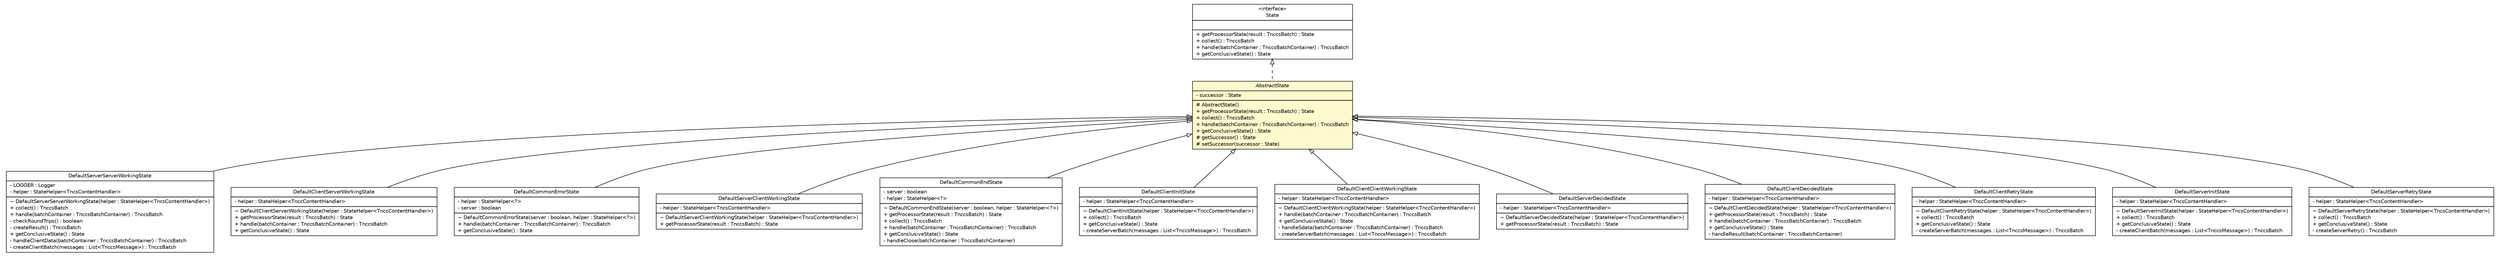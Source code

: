 #!/usr/local/bin/dot
#
# Class diagram 
# Generated by UMLGraph version R5_6 (http://www.umlgraph.org/)
#

digraph G {
	edge [fontname="Helvetica",fontsize=10,labelfontname="Helvetica",labelfontsize=10];
	node [fontname="Helvetica",fontsize=10,shape=plaintext];
	nodesep=0.25;
	ranksep=0.5;
	// de.hsbremen.tc.tnc.tnccs.session.statemachine.State
	c5351 [label=<<table title="de.hsbremen.tc.tnc.tnccs.session.statemachine.State" border="0" cellborder="1" cellspacing="0" cellpadding="2" port="p" href="./State.html">
		<tr><td><table border="0" cellspacing="0" cellpadding="1">
<tr><td align="center" balign="center"> &#171;interface&#187; </td></tr>
<tr><td align="center" balign="center"> State </td></tr>
		</table></td></tr>
		<tr><td><table border="0" cellspacing="0" cellpadding="1">
<tr><td align="left" balign="left">  </td></tr>
		</table></td></tr>
		<tr><td><table border="0" cellspacing="0" cellpadding="1">
<tr><td align="left" balign="left"> + getProcessorState(result : TnccsBatch) : State </td></tr>
<tr><td align="left" balign="left"> + collect() : TnccsBatch </td></tr>
<tr><td align="left" balign="left"> + handle(batchContainer : TnccsBatchContainer) : TnccsBatch </td></tr>
<tr><td align="left" balign="left"> + getConclusiveState() : State </td></tr>
		</table></td></tr>
		</table>>, URL="./State.html", fontname="Helvetica", fontcolor="black", fontsize=10.0];
	// de.hsbremen.tc.tnc.tnccs.session.statemachine.AbstractState
	c5352 [label=<<table title="de.hsbremen.tc.tnc.tnccs.session.statemachine.AbstractState" border="0" cellborder="1" cellspacing="0" cellpadding="2" port="p" bgcolor="lemonChiffon" href="./AbstractState.html">
		<tr><td><table border="0" cellspacing="0" cellpadding="1">
<tr><td align="center" balign="center"><font face="Helvetica-Oblique"> AbstractState </font></td></tr>
		</table></td></tr>
		<tr><td><table border="0" cellspacing="0" cellpadding="1">
<tr><td align="left" balign="left"> - successor : State </td></tr>
		</table></td></tr>
		<tr><td><table border="0" cellspacing="0" cellpadding="1">
<tr><td align="left" balign="left"> # AbstractState() </td></tr>
<tr><td align="left" balign="left"> + getProcessorState(result : TnccsBatch) : State </td></tr>
<tr><td align="left" balign="left"> + collect() : TnccsBatch </td></tr>
<tr><td align="left" balign="left"> + handle(batchContainer : TnccsBatchContainer) : TnccsBatch </td></tr>
<tr><td align="left" balign="left"> + getConclusiveState() : State </td></tr>
<tr><td align="left" balign="left"> # getSuccessor() : State </td></tr>
<tr><td align="left" balign="left"> # setSuccessor(successor : State) </td></tr>
		</table></td></tr>
		</table>>, URL="./AbstractState.html", fontname="Helvetica", fontcolor="black", fontsize=10.0];
	// de.hsbremen.tc.tnc.tnccs.session.statemachine.simple.DefaultServerServerWorkingState
	c5360 [label=<<table title="de.hsbremen.tc.tnc.tnccs.session.statemachine.simple.DefaultServerServerWorkingState" border="0" cellborder="1" cellspacing="0" cellpadding="2" port="p" href="./simple/DefaultServerServerWorkingState.html">
		<tr><td><table border="0" cellspacing="0" cellpadding="1">
<tr><td align="center" balign="center"> DefaultServerServerWorkingState </td></tr>
		</table></td></tr>
		<tr><td><table border="0" cellspacing="0" cellpadding="1">
<tr><td align="left" balign="left"> - LOGGER : Logger </td></tr>
<tr><td align="left" balign="left"> - helper : StateHelper&lt;TncsContentHandler&gt; </td></tr>
		</table></td></tr>
		<tr><td><table border="0" cellspacing="0" cellpadding="1">
<tr><td align="left" balign="left"> ~ DefaultServerServerWorkingState(helper : StateHelper&lt;TncsContentHandler&gt;) </td></tr>
<tr><td align="left" balign="left"> + collect() : TnccsBatch </td></tr>
<tr><td align="left" balign="left"> + handle(batchContainer : TnccsBatchContainer) : TnccsBatch </td></tr>
<tr><td align="left" balign="left"> - checkRoundTrips() : boolean </td></tr>
<tr><td align="left" balign="left"> - createResult() : TnccsBatch </td></tr>
<tr><td align="left" balign="left"> + getConclusiveState() : State </td></tr>
<tr><td align="left" balign="left"> - handleClientData(batchContainer : TnccsBatchContainer) : TnccsBatch </td></tr>
<tr><td align="left" balign="left"> - createClientBatch(messages : List&lt;TnccsMessage&gt;) : TnccsBatch </td></tr>
		</table></td></tr>
		</table>>, URL="./simple/DefaultServerServerWorkingState.html", fontname="Helvetica", fontcolor="black", fontsize=10.0];
	// de.hsbremen.tc.tnc.tnccs.session.statemachine.simple.DefaultClientServerWorkingState
	c5362 [label=<<table title="de.hsbremen.tc.tnc.tnccs.session.statemachine.simple.DefaultClientServerWorkingState" border="0" cellborder="1" cellspacing="0" cellpadding="2" port="p" href="./simple/DefaultClientServerWorkingState.html">
		<tr><td><table border="0" cellspacing="0" cellpadding="1">
<tr><td align="center" balign="center"> DefaultClientServerWorkingState </td></tr>
		</table></td></tr>
		<tr><td><table border="0" cellspacing="0" cellpadding="1">
<tr><td align="left" balign="left"> - helper : StateHelper&lt;TnccContentHandler&gt; </td></tr>
		</table></td></tr>
		<tr><td><table border="0" cellspacing="0" cellpadding="1">
<tr><td align="left" balign="left"> ~ DefaultClientServerWorkingState(helper : StateHelper&lt;TnccContentHandler&gt;) </td></tr>
<tr><td align="left" balign="left"> + getProcessorState(result : TnccsBatch) : State </td></tr>
<tr><td align="left" balign="left"> + handle(batchContainer : TnccsBatchContainer) : TnccsBatch </td></tr>
<tr><td align="left" balign="left"> + getConclusiveState() : State </td></tr>
		</table></td></tr>
		</table>>, URL="./simple/DefaultClientServerWorkingState.html", fontname="Helvetica", fontcolor="black", fontsize=10.0];
	// de.hsbremen.tc.tnc.tnccs.session.statemachine.simple.DefaultCommonErrorState
	c5363 [label=<<table title="de.hsbremen.tc.tnc.tnccs.session.statemachine.simple.DefaultCommonErrorState" border="0" cellborder="1" cellspacing="0" cellpadding="2" port="p" href="./simple/DefaultCommonErrorState.html">
		<tr><td><table border="0" cellspacing="0" cellpadding="1">
<tr><td align="center" balign="center"> DefaultCommonErrorState </td></tr>
		</table></td></tr>
		<tr><td><table border="0" cellspacing="0" cellpadding="1">
<tr><td align="left" balign="left"> - helper : StateHelper&lt;?&gt; </td></tr>
<tr><td align="left" balign="left"> - server : boolean </td></tr>
		</table></td></tr>
		<tr><td><table border="0" cellspacing="0" cellpadding="1">
<tr><td align="left" balign="left"> ~ DefaultCommonErrorState(server : boolean, helper : StateHelper&lt;?&gt;) </td></tr>
<tr><td align="left" balign="left"> + handle(batchContainer : TnccsBatchContainer) : TnccsBatch </td></tr>
<tr><td align="left" balign="left"> + getConclusiveState() : State </td></tr>
		</table></td></tr>
		</table>>, URL="./simple/DefaultCommonErrorState.html", fontname="Helvetica", fontcolor="black", fontsize=10.0];
	// de.hsbremen.tc.tnc.tnccs.session.statemachine.simple.DefaultServerClientWorkingState
	c5364 [label=<<table title="de.hsbremen.tc.tnc.tnccs.session.statemachine.simple.DefaultServerClientWorkingState" border="0" cellborder="1" cellspacing="0" cellpadding="2" port="p" href="./simple/DefaultServerClientWorkingState.html">
		<tr><td><table border="0" cellspacing="0" cellpadding="1">
<tr><td align="center" balign="center"> DefaultServerClientWorkingState </td></tr>
		</table></td></tr>
		<tr><td><table border="0" cellspacing="0" cellpadding="1">
<tr><td align="left" balign="left"> - helper : StateHelper&lt;TncsContentHandler&gt; </td></tr>
		</table></td></tr>
		<tr><td><table border="0" cellspacing="0" cellpadding="1">
<tr><td align="left" balign="left"> ~ DefaultServerClientWorkingState(helper : StateHelper&lt;TncsContentHandler&gt;) </td></tr>
<tr><td align="left" balign="left"> + getProcessorState(result : TnccsBatch) : State </td></tr>
		</table></td></tr>
		</table>>, URL="./simple/DefaultServerClientWorkingState.html", fontname="Helvetica", fontcolor="black", fontsize=10.0];
	// de.hsbremen.tc.tnc.tnccs.session.statemachine.simple.DefaultCommonEndState
	c5365 [label=<<table title="de.hsbremen.tc.tnc.tnccs.session.statemachine.simple.DefaultCommonEndState" border="0" cellborder="1" cellspacing="0" cellpadding="2" port="p" href="./simple/DefaultCommonEndState.html">
		<tr><td><table border="0" cellspacing="0" cellpadding="1">
<tr><td align="center" balign="center"> DefaultCommonEndState </td></tr>
		</table></td></tr>
		<tr><td><table border="0" cellspacing="0" cellpadding="1">
<tr><td align="left" balign="left"> - server : boolean </td></tr>
<tr><td align="left" balign="left"> - helper : StateHelper&lt;?&gt; </td></tr>
		</table></td></tr>
		<tr><td><table border="0" cellspacing="0" cellpadding="1">
<tr><td align="left" balign="left"> ~ DefaultCommonEndState(server : boolean, helper : StateHelper&lt;?&gt;) </td></tr>
<tr><td align="left" balign="left"> + getProcessorState(result : TnccsBatch) : State </td></tr>
<tr><td align="left" balign="left"> + collect() : TnccsBatch </td></tr>
<tr><td align="left" balign="left"> + handle(batchContainer : TnccsBatchContainer) : TnccsBatch </td></tr>
<tr><td align="left" balign="left"> + getConclusiveState() : State </td></tr>
<tr><td align="left" balign="left"> - handleClose(batchContainer : TnccsBatchContainer) </td></tr>
		</table></td></tr>
		</table>>, URL="./simple/DefaultCommonEndState.html", fontname="Helvetica", fontcolor="black", fontsize=10.0];
	// de.hsbremen.tc.tnc.tnccs.session.statemachine.simple.DefaultClientInitState
	c5368 [label=<<table title="de.hsbremen.tc.tnc.tnccs.session.statemachine.simple.DefaultClientInitState" border="0" cellborder="1" cellspacing="0" cellpadding="2" port="p" href="./simple/DefaultClientInitState.html">
		<tr><td><table border="0" cellspacing="0" cellpadding="1">
<tr><td align="center" balign="center"> DefaultClientInitState </td></tr>
		</table></td></tr>
		<tr><td><table border="0" cellspacing="0" cellpadding="1">
<tr><td align="left" balign="left"> - helper : StateHelper&lt;TnccContentHandler&gt; </td></tr>
		</table></td></tr>
		<tr><td><table border="0" cellspacing="0" cellpadding="1">
<tr><td align="left" balign="left"> ~ DefaultClientInitState(helper : StateHelper&lt;TnccContentHandler&gt;) </td></tr>
<tr><td align="left" balign="left"> + collect() : TnccsBatch </td></tr>
<tr><td align="left" balign="left"> + getConclusiveState() : State </td></tr>
<tr><td align="left" balign="left"> - createServerBatch(messages : List&lt;TnccsMessage&gt;) : TnccsBatch </td></tr>
		</table></td></tr>
		</table>>, URL="./simple/DefaultClientInitState.html", fontname="Helvetica", fontcolor="black", fontsize=10.0];
	// de.hsbremen.tc.tnc.tnccs.session.statemachine.simple.DefaultClientClientWorkingState
	c5370 [label=<<table title="de.hsbremen.tc.tnc.tnccs.session.statemachine.simple.DefaultClientClientWorkingState" border="0" cellborder="1" cellspacing="0" cellpadding="2" port="p" href="./simple/DefaultClientClientWorkingState.html">
		<tr><td><table border="0" cellspacing="0" cellpadding="1">
<tr><td align="center" balign="center"> DefaultClientClientWorkingState </td></tr>
		</table></td></tr>
		<tr><td><table border="0" cellspacing="0" cellpadding="1">
<tr><td align="left" balign="left"> - helper : StateHelper&lt;TnccContentHandler&gt; </td></tr>
		</table></td></tr>
		<tr><td><table border="0" cellspacing="0" cellpadding="1">
<tr><td align="left" balign="left"> ~ DefaultClientClientWorkingState(helper : StateHelper&lt;TnccContentHandler&gt;) </td></tr>
<tr><td align="left" balign="left"> + handle(batchContainer : TnccsBatchContainer) : TnccsBatch </td></tr>
<tr><td align="left" balign="left"> + getConclusiveState() : State </td></tr>
<tr><td align="left" balign="left"> - handleSdata(batchContainer : TnccsBatchContainer) : TnccsBatch </td></tr>
<tr><td align="left" balign="left"> - createServerBatch(messages : List&lt;TnccsMessage&gt;) : TnccsBatch </td></tr>
		</table></td></tr>
		</table>>, URL="./simple/DefaultClientClientWorkingState.html", fontname="Helvetica", fontcolor="black", fontsize=10.0];
	// de.hsbremen.tc.tnc.tnccs.session.statemachine.simple.DefaultServerDecidedState
	c5371 [label=<<table title="de.hsbremen.tc.tnc.tnccs.session.statemachine.simple.DefaultServerDecidedState" border="0" cellborder="1" cellspacing="0" cellpadding="2" port="p" href="./simple/DefaultServerDecidedState.html">
		<tr><td><table border="0" cellspacing="0" cellpadding="1">
<tr><td align="center" balign="center"> DefaultServerDecidedState </td></tr>
		</table></td></tr>
		<tr><td><table border="0" cellspacing="0" cellpadding="1">
<tr><td align="left" balign="left"> - helper : StateHelper&lt;TncsContentHandler&gt; </td></tr>
		</table></td></tr>
		<tr><td><table border="0" cellspacing="0" cellpadding="1">
<tr><td align="left" balign="left"> ~ DefaultServerDecidedState(helper : StateHelper&lt;TncsContentHandler&gt;) </td></tr>
<tr><td align="left" balign="left"> + getProcessorState(result : TnccsBatch) : State </td></tr>
		</table></td></tr>
		</table>>, URL="./simple/DefaultServerDecidedState.html", fontname="Helvetica", fontcolor="black", fontsize=10.0];
	// de.hsbremen.tc.tnc.tnccs.session.statemachine.simple.DefaultClientDecidedState
	c5372 [label=<<table title="de.hsbremen.tc.tnc.tnccs.session.statemachine.simple.DefaultClientDecidedState" border="0" cellborder="1" cellspacing="0" cellpadding="2" port="p" href="./simple/DefaultClientDecidedState.html">
		<tr><td><table border="0" cellspacing="0" cellpadding="1">
<tr><td align="center" balign="center"> DefaultClientDecidedState </td></tr>
		</table></td></tr>
		<tr><td><table border="0" cellspacing="0" cellpadding="1">
<tr><td align="left" balign="left"> - helper : StateHelper&lt;TnccContentHandler&gt; </td></tr>
		</table></td></tr>
		<tr><td><table border="0" cellspacing="0" cellpadding="1">
<tr><td align="left" balign="left"> ~ DefaultClientDecidedState(helper : StateHelper&lt;TnccContentHandler&gt;) </td></tr>
<tr><td align="left" balign="left"> + getProcessorState(result : TnccsBatch) : State </td></tr>
<tr><td align="left" balign="left"> + handle(batchContainer : TnccsBatchContainer) : TnccsBatch </td></tr>
<tr><td align="left" balign="left"> + getConclusiveState() : State </td></tr>
<tr><td align="left" balign="left"> - handleResult(batchContainer : TnccsBatchContainer) </td></tr>
		</table></td></tr>
		</table>>, URL="./simple/DefaultClientDecidedState.html", fontname="Helvetica", fontcolor="black", fontsize=10.0];
	// de.hsbremen.tc.tnc.tnccs.session.statemachine.simple.DefaultClientRetryState
	c5374 [label=<<table title="de.hsbremen.tc.tnc.tnccs.session.statemachine.simple.DefaultClientRetryState" border="0" cellborder="1" cellspacing="0" cellpadding="2" port="p" href="./simple/DefaultClientRetryState.html">
		<tr><td><table border="0" cellspacing="0" cellpadding="1">
<tr><td align="center" balign="center"> DefaultClientRetryState </td></tr>
		</table></td></tr>
		<tr><td><table border="0" cellspacing="0" cellpadding="1">
<tr><td align="left" balign="left"> - helper : StateHelper&lt;TnccContentHandler&gt; </td></tr>
		</table></td></tr>
		<tr><td><table border="0" cellspacing="0" cellpadding="1">
<tr><td align="left" balign="left"> ~ DefaultClientRetryState(helper : StateHelper&lt;TnccContentHandler&gt;) </td></tr>
<tr><td align="left" balign="left"> + collect() : TnccsBatch </td></tr>
<tr><td align="left" balign="left"> + getConclusiveState() : State </td></tr>
<tr><td align="left" balign="left"> - createServerBatch(messages : List&lt;TnccsMessage&gt;) : TnccsBatch </td></tr>
		</table></td></tr>
		</table>>, URL="./simple/DefaultClientRetryState.html", fontname="Helvetica", fontcolor="black", fontsize=10.0];
	// de.hsbremen.tc.tnc.tnccs.session.statemachine.simple.DefaultServerInitState
	c5376 [label=<<table title="de.hsbremen.tc.tnc.tnccs.session.statemachine.simple.DefaultServerInitState" border="0" cellborder="1" cellspacing="0" cellpadding="2" port="p" href="./simple/DefaultServerInitState.html">
		<tr><td><table border="0" cellspacing="0" cellpadding="1">
<tr><td align="center" balign="center"> DefaultServerInitState </td></tr>
		</table></td></tr>
		<tr><td><table border="0" cellspacing="0" cellpadding="1">
<tr><td align="left" balign="left"> - helper : StateHelper&lt;TncsContentHandler&gt; </td></tr>
		</table></td></tr>
		<tr><td><table border="0" cellspacing="0" cellpadding="1">
<tr><td align="left" balign="left"> ~ DefaultServerInitState(helper : StateHelper&lt;TncsContentHandler&gt;) </td></tr>
<tr><td align="left" balign="left"> + collect() : TnccsBatch </td></tr>
<tr><td align="left" balign="left"> + getConclusiveState() : State </td></tr>
<tr><td align="left" balign="left"> - createClientBatch(messages : List&lt;TnccsMessage&gt;) : TnccsBatch </td></tr>
		</table></td></tr>
		</table>>, URL="./simple/DefaultServerInitState.html", fontname="Helvetica", fontcolor="black", fontsize=10.0];
	// de.hsbremen.tc.tnc.tnccs.session.statemachine.simple.DefaultServerRetryState
	c5377 [label=<<table title="de.hsbremen.tc.tnc.tnccs.session.statemachine.simple.DefaultServerRetryState" border="0" cellborder="1" cellspacing="0" cellpadding="2" port="p" href="./simple/DefaultServerRetryState.html">
		<tr><td><table border="0" cellspacing="0" cellpadding="1">
<tr><td align="center" balign="center"> DefaultServerRetryState </td></tr>
		</table></td></tr>
		<tr><td><table border="0" cellspacing="0" cellpadding="1">
<tr><td align="left" balign="left"> - helper : StateHelper&lt;TncsContentHandler&gt; </td></tr>
		</table></td></tr>
		<tr><td><table border="0" cellspacing="0" cellpadding="1">
<tr><td align="left" balign="left"> ~ DefaultServerRetryState(helper : StateHelper&lt;TncsContentHandler&gt;) </td></tr>
<tr><td align="left" balign="left"> + collect() : TnccsBatch </td></tr>
<tr><td align="left" balign="left"> + getConclusiveState() : State </td></tr>
<tr><td align="left" balign="left"> - createServerRetry() : TnccsBatch </td></tr>
		</table></td></tr>
		</table>>, URL="./simple/DefaultServerRetryState.html", fontname="Helvetica", fontcolor="black", fontsize=10.0];
	//de.hsbremen.tc.tnc.tnccs.session.statemachine.AbstractState implements de.hsbremen.tc.tnc.tnccs.session.statemachine.State
	c5351:p -> c5352:p [dir=back,arrowtail=empty,style=dashed];
	//de.hsbremen.tc.tnc.tnccs.session.statemachine.simple.DefaultServerServerWorkingState extends de.hsbremen.tc.tnc.tnccs.session.statemachine.AbstractState
	c5352:p -> c5360:p [dir=back,arrowtail=empty];
	//de.hsbremen.tc.tnc.tnccs.session.statemachine.simple.DefaultClientServerWorkingState extends de.hsbremen.tc.tnc.tnccs.session.statemachine.AbstractState
	c5352:p -> c5362:p [dir=back,arrowtail=empty];
	//de.hsbremen.tc.tnc.tnccs.session.statemachine.simple.DefaultCommonErrorState extends de.hsbremen.tc.tnc.tnccs.session.statemachine.AbstractState
	c5352:p -> c5363:p [dir=back,arrowtail=empty];
	//de.hsbremen.tc.tnc.tnccs.session.statemachine.simple.DefaultServerClientWorkingState extends de.hsbremen.tc.tnc.tnccs.session.statemachine.AbstractState
	c5352:p -> c5364:p [dir=back,arrowtail=empty];
	//de.hsbremen.tc.tnc.tnccs.session.statemachine.simple.DefaultCommonEndState extends de.hsbremen.tc.tnc.tnccs.session.statemachine.AbstractState
	c5352:p -> c5365:p [dir=back,arrowtail=empty];
	//de.hsbremen.tc.tnc.tnccs.session.statemachine.simple.DefaultClientInitState extends de.hsbremen.tc.tnc.tnccs.session.statemachine.AbstractState
	c5352:p -> c5368:p [dir=back,arrowtail=empty];
	//de.hsbremen.tc.tnc.tnccs.session.statemachine.simple.DefaultClientClientWorkingState extends de.hsbremen.tc.tnc.tnccs.session.statemachine.AbstractState
	c5352:p -> c5370:p [dir=back,arrowtail=empty];
	//de.hsbremen.tc.tnc.tnccs.session.statemachine.simple.DefaultServerDecidedState extends de.hsbremen.tc.tnc.tnccs.session.statemachine.AbstractState
	c5352:p -> c5371:p [dir=back,arrowtail=empty];
	//de.hsbremen.tc.tnc.tnccs.session.statemachine.simple.DefaultClientDecidedState extends de.hsbremen.tc.tnc.tnccs.session.statemachine.AbstractState
	c5352:p -> c5372:p [dir=back,arrowtail=empty];
	//de.hsbremen.tc.tnc.tnccs.session.statemachine.simple.DefaultClientRetryState extends de.hsbremen.tc.tnc.tnccs.session.statemachine.AbstractState
	c5352:p -> c5374:p [dir=back,arrowtail=empty];
	//de.hsbremen.tc.tnc.tnccs.session.statemachine.simple.DefaultServerInitState extends de.hsbremen.tc.tnc.tnccs.session.statemachine.AbstractState
	c5352:p -> c5376:p [dir=back,arrowtail=empty];
	//de.hsbremen.tc.tnc.tnccs.session.statemachine.simple.DefaultServerRetryState extends de.hsbremen.tc.tnc.tnccs.session.statemachine.AbstractState
	c5352:p -> c5377:p [dir=back,arrowtail=empty];
}

